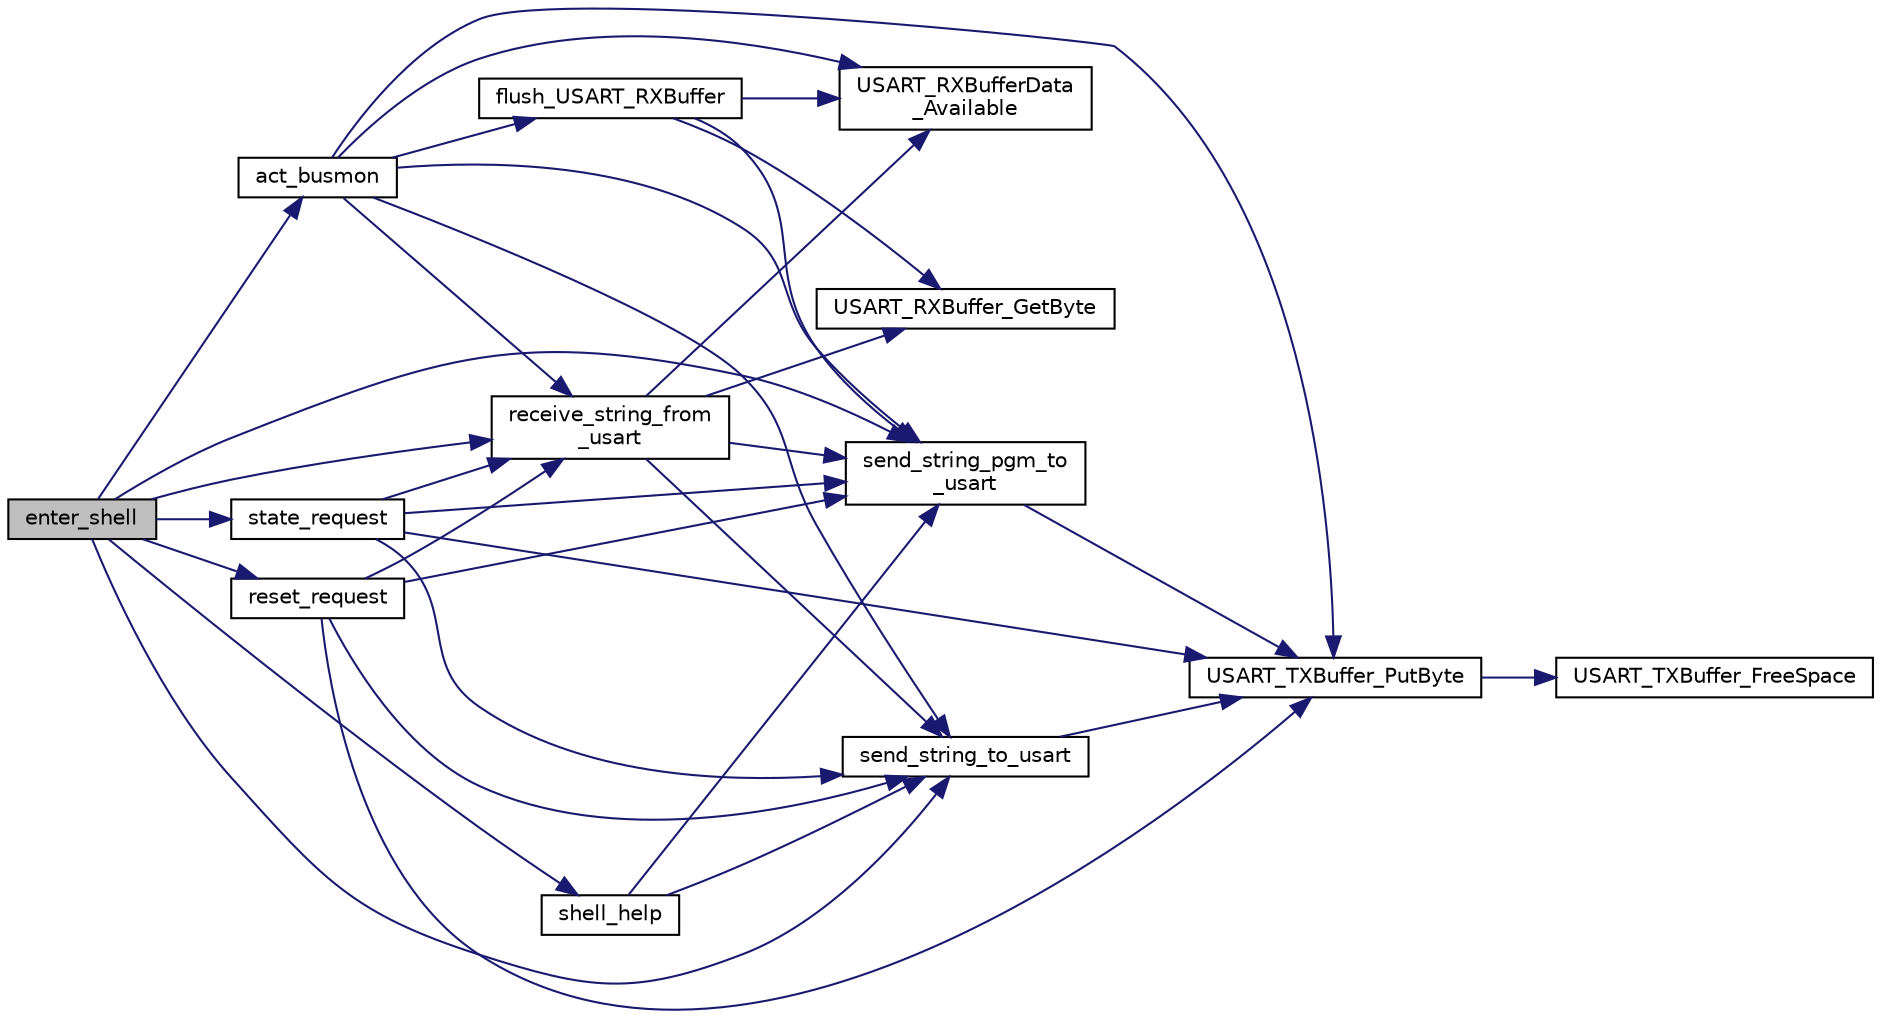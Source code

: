 digraph "enter_shell"
{
  edge [fontname="Helvetica",fontsize="10",labelfontname="Helvetica",labelfontsize="10"];
  node [fontname="Helvetica",fontsize="10",shape=record];
  rankdir="LR";
  Node12 [label="enter_shell",height=0.2,width=0.4,color="black", fillcolor="grey75", style="filled", fontcolor="black"];
  Node12 -> Node13 [color="midnightblue",fontsize="10",style="solid"];
  Node13 [label="act_busmon",height=0.2,width=0.4,color="black", fillcolor="white", style="filled",URL="$shell_8c.html#ad95c9c45c97cc744ca49a98494bf9465",tooltip="Shell-Function for the U_ActivateBusmon-Service. "];
  Node13 -> Node14 [color="midnightblue",fontsize="10",style="solid"];
  Node14 [label="flush_USART_RXBuffer",height=0.2,width=0.4,color="black", fillcolor="white", style="filled",URL="$_u_a_r_t_8c.html#a6c34e7e2146aab25f22bf042eae221ac",tooltip="This Method flushs the RX Buffer. "];
  Node14 -> Node15 [color="midnightblue",fontsize="10",style="solid"];
  Node15 [label="send_string_pgm_to\l_usart",height=0.2,width=0.4,color="black", fillcolor="white", style="filled",URL="$_u_a_r_t_8c.html#ad7bb1da26c447116e627aef512f5fc84",tooltip="This Method uses the Program Space for e.g. Debug Strings and sends them to the given USART..."];
  Node15 -> Node16 [color="midnightblue",fontsize="10",style="solid"];
  Node16 [label="USART_TXBuffer_PutByte",height=0.2,width=0.4,color="black", fillcolor="white", style="filled",URL="$usart__driver_8c.html#ac6a0c12350c501c1b8189aca778f5129",tooltip="Put data (5-8 bit character). "];
  Node16 -> Node17 [color="midnightblue",fontsize="10",style="solid"];
  Node17 [label="USART_TXBuffer_FreeSpace",height=0.2,width=0.4,color="black", fillcolor="white", style="filled",URL="$usart__driver_8c.html#aecbd49900666abf476cf5cce10fb372a",tooltip="Test if there is data in the transmitter software buffer. "];
  Node14 -> Node18 [color="midnightblue",fontsize="10",style="solid"];
  Node18 [label="USART_RXBufferData\l_Available",height=0.2,width=0.4,color="black", fillcolor="white", style="filled",URL="$usart__driver_8c.html#ac65d5461255def6cd49b05a88d5aa411",tooltip="Test if there is data in the receive software buffer. "];
  Node14 -> Node19 [color="midnightblue",fontsize="10",style="solid"];
  Node19 [label="USART_RXBuffer_GetByte",height=0.2,width=0.4,color="black", fillcolor="white", style="filled",URL="$usart__driver_8c.html#a36cca099e37ec451e52efebe4c60180e",tooltip="Get received data (5-8 bit character). "];
  Node13 -> Node20 [color="midnightblue",fontsize="10",style="solid"];
  Node20 [label="receive_string_from\l_usart",height=0.2,width=0.4,color="black", fillcolor="white", style="filled",URL="$_u_a_r_t_8c.html#abae42fc5d4a757188ac79c5d6ecf34be",tooltip="This Method reads out the data of the RingBuffer and returns a string. "];
  Node20 -> Node15 [color="midnightblue",fontsize="10",style="solid"];
  Node20 -> Node18 [color="midnightblue",fontsize="10",style="solid"];
  Node20 -> Node19 [color="midnightblue",fontsize="10",style="solid"];
  Node20 -> Node21 [color="midnightblue",fontsize="10",style="solid"];
  Node21 [label="send_string_to_usart",height=0.2,width=0.4,color="black", fillcolor="white", style="filled",URL="$_u_a_r_t_8c.html#a190114969cf3d32ab5e83509d7ab1569",tooltip="This Method sends Strings to the given USART. "];
  Node21 -> Node16 [color="midnightblue",fontsize="10",style="solid"];
  Node13 -> Node15 [color="midnightblue",fontsize="10",style="solid"];
  Node13 -> Node21 [color="midnightblue",fontsize="10",style="solid"];
  Node13 -> Node18 [color="midnightblue",fontsize="10",style="solid"];
  Node13 -> Node16 [color="midnightblue",fontsize="10",style="solid"];
  Node12 -> Node20 [color="midnightblue",fontsize="10",style="solid"];
  Node12 -> Node22 [color="midnightblue",fontsize="10",style="solid"];
  Node22 [label="reset_request",height=0.2,width=0.4,color="black", fillcolor="white", style="filled",URL="$shell_8c.html#ab8aa91cc93dc57699d69cf98e7244d64",tooltip="Shell-Function for the U_reset.request-Service. "];
  Node22 -> Node20 [color="midnightblue",fontsize="10",style="solid"];
  Node22 -> Node15 [color="midnightblue",fontsize="10",style="solid"];
  Node22 -> Node21 [color="midnightblue",fontsize="10",style="solid"];
  Node22 -> Node16 [color="midnightblue",fontsize="10",style="solid"];
  Node12 -> Node15 [color="midnightblue",fontsize="10",style="solid"];
  Node12 -> Node21 [color="midnightblue",fontsize="10",style="solid"];
  Node12 -> Node23 [color="midnightblue",fontsize="10",style="solid"];
  Node23 [label="shell_help",height=0.2,width=0.4,color="black", fillcolor="white", style="filled",URL="$shell_8c.html#acd8340ade32d7f467cf3b625bd06ba31"];
  Node23 -> Node15 [color="midnightblue",fontsize="10",style="solid"];
  Node23 -> Node21 [color="midnightblue",fontsize="10",style="solid"];
  Node12 -> Node24 [color="midnightblue",fontsize="10",style="solid"];
  Node24 [label="state_request",height=0.2,width=0.4,color="black", fillcolor="white", style="filled",URL="$shell_8c.html#a7e7bbbb940671ab75e317fb9e82e956d",tooltip="Shell-Function for the U_state.request-Service. "];
  Node24 -> Node20 [color="midnightblue",fontsize="10",style="solid"];
  Node24 -> Node15 [color="midnightblue",fontsize="10",style="solid"];
  Node24 -> Node21 [color="midnightblue",fontsize="10",style="solid"];
  Node24 -> Node16 [color="midnightblue",fontsize="10",style="solid"];
}
